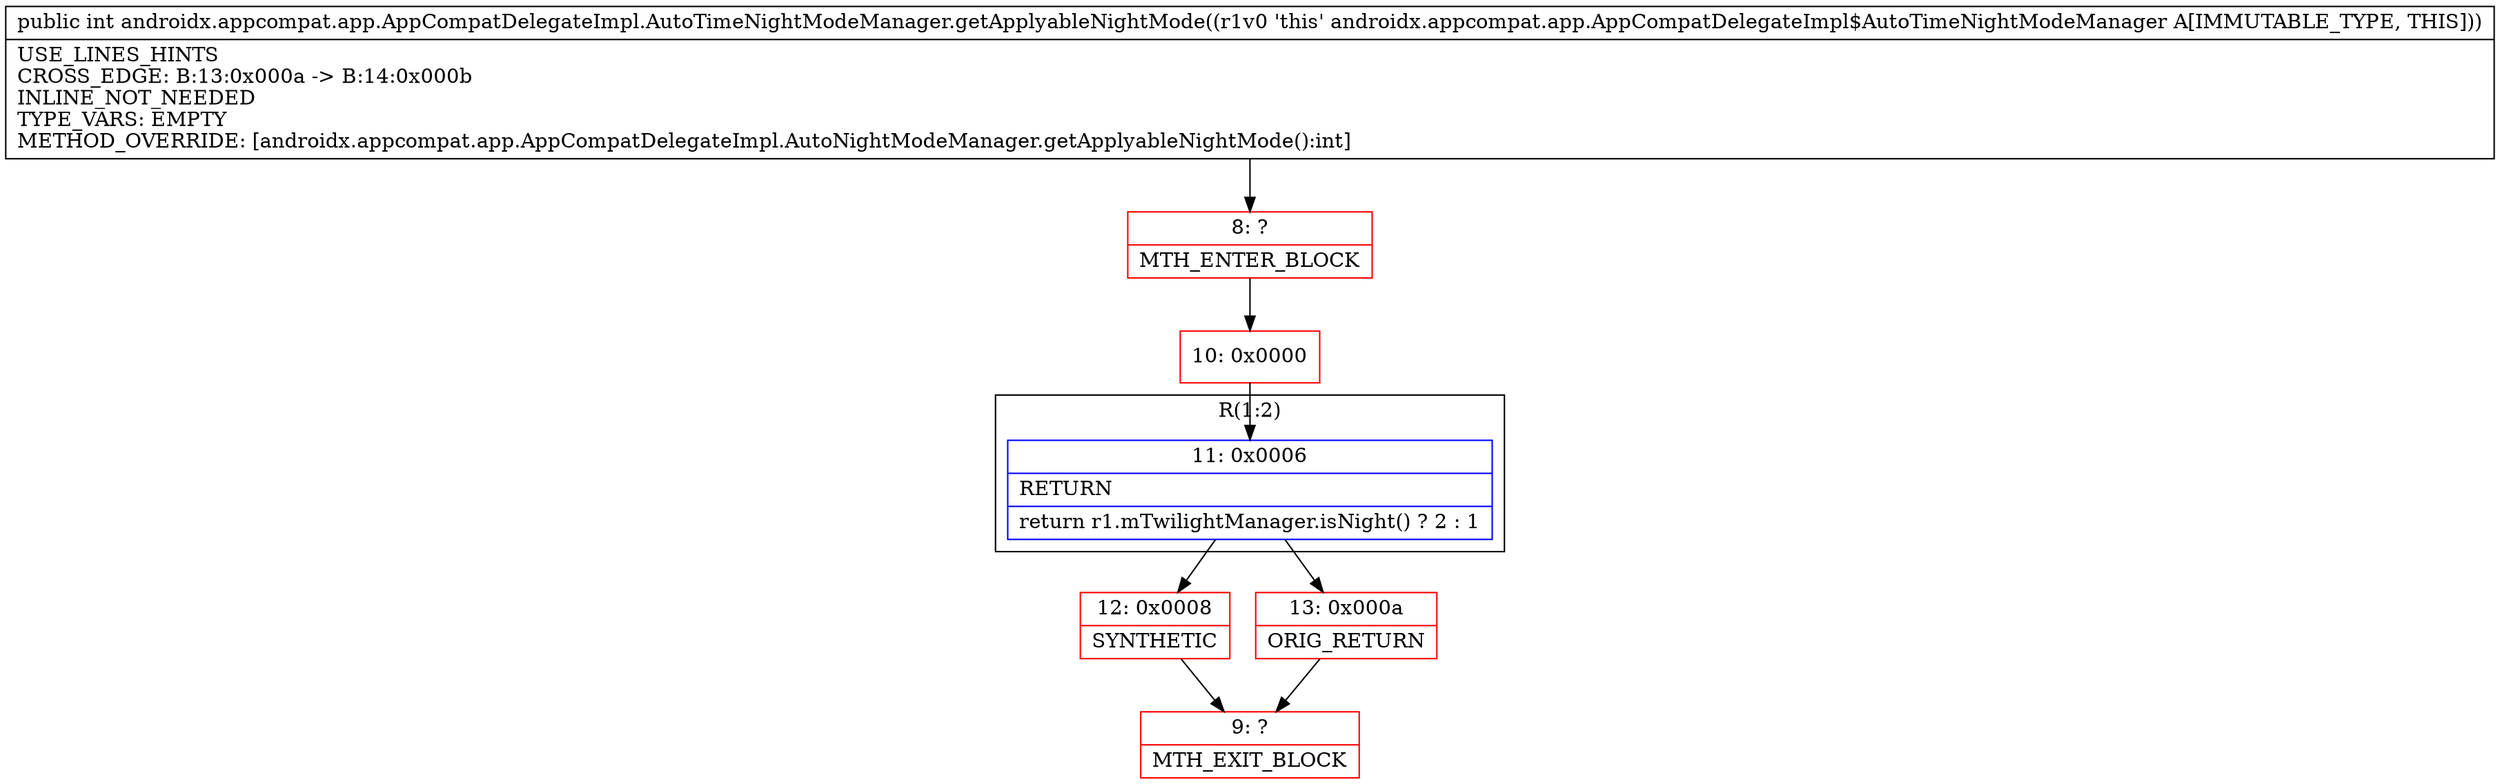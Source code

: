 digraph "CFG forandroidx.appcompat.app.AppCompatDelegateImpl.AutoTimeNightModeManager.getApplyableNightMode()I" {
subgraph cluster_Region_136628718 {
label = "R(1:2)";
node [shape=record,color=blue];
Node_11 [shape=record,label="{11\:\ 0x0006|RETURN\l|return r1.mTwilightManager.isNight() ? 2 : 1\l}"];
}
Node_8 [shape=record,color=red,label="{8\:\ ?|MTH_ENTER_BLOCK\l}"];
Node_10 [shape=record,color=red,label="{10\:\ 0x0000}"];
Node_12 [shape=record,color=red,label="{12\:\ 0x0008|SYNTHETIC\l}"];
Node_9 [shape=record,color=red,label="{9\:\ ?|MTH_EXIT_BLOCK\l}"];
Node_13 [shape=record,color=red,label="{13\:\ 0x000a|ORIG_RETURN\l}"];
MethodNode[shape=record,label="{public int androidx.appcompat.app.AppCompatDelegateImpl.AutoTimeNightModeManager.getApplyableNightMode((r1v0 'this' androidx.appcompat.app.AppCompatDelegateImpl$AutoTimeNightModeManager A[IMMUTABLE_TYPE, THIS]))  | USE_LINES_HINTS\lCROSS_EDGE: B:13:0x000a \-\> B:14:0x000b\lINLINE_NOT_NEEDED\lTYPE_VARS: EMPTY\lMETHOD_OVERRIDE: [androidx.appcompat.app.AppCompatDelegateImpl.AutoNightModeManager.getApplyableNightMode():int]\l}"];
MethodNode -> Node_8;Node_11 -> Node_12;
Node_11 -> Node_13;
Node_8 -> Node_10;
Node_10 -> Node_11;
Node_12 -> Node_9;
Node_13 -> Node_9;
}

